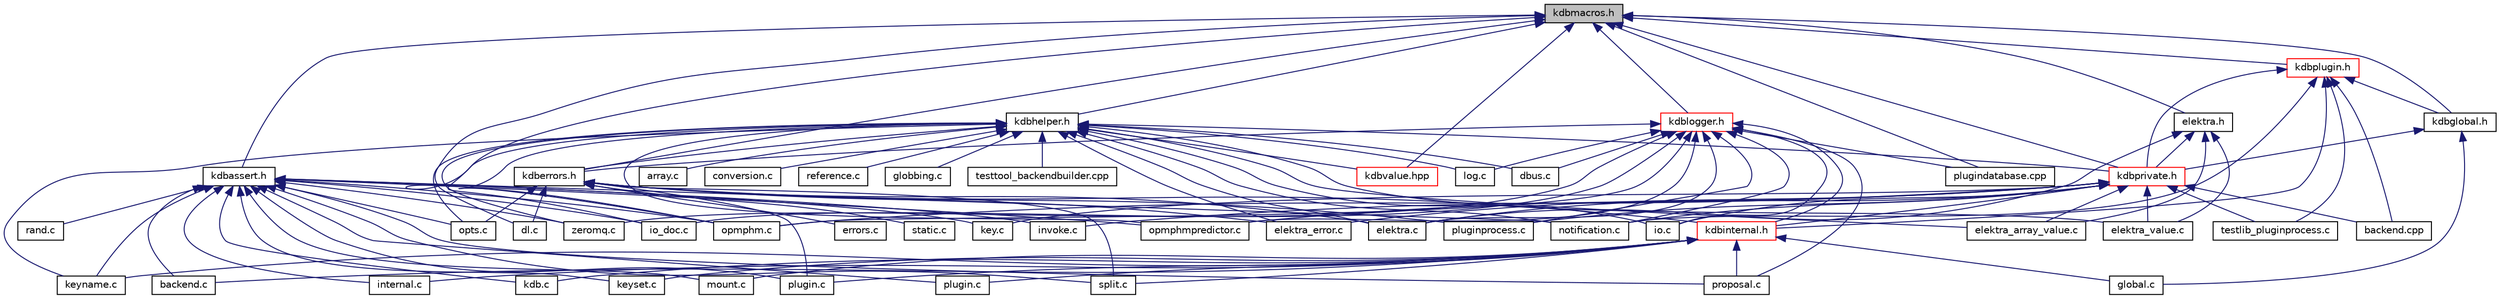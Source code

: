 digraph "kdbmacros.h"
{
 // LATEX_PDF_SIZE
  edge [fontname="Helvetica",fontsize="10",labelfontname="Helvetica",labelfontsize="10"];
  node [fontname="Helvetica",fontsize="10",shape=record];
  Node1 [label="kdbmacros.h",height=0.2,width=0.4,color="black", fillcolor="grey75", style="filled", fontcolor="black",tooltip="Macros by Elektra."];
  Node1 -> Node2 [dir="back",color="midnightblue",fontsize="10",style="solid",fontname="Helvetica"];
  Node2 [label="opmphm.c",height=0.2,width=0.4,color="black", fillcolor="white", style="filled",URL="$opmphm_8c.html",tooltip="The Order Preserving Minimal Perfect Hash Map."];
  Node1 -> Node3 [dir="back",color="midnightblue",fontsize="10",style="solid",fontname="Helvetica"];
  Node3 [label="dl.c",height=0.2,width=0.4,color="black", fillcolor="white", style="filled",URL="$dl_8c.html",tooltip="Loading modules under linux."];
  Node1 -> Node4 [dir="back",color="midnightblue",fontsize="10",style="solid",fontname="Helvetica"];
  Node4 [label="plugindatabase.cpp",height=0.2,width=0.4,color="black", fillcolor="white", style="filled",URL="$plugindatabase_8cpp.html",tooltip="Implementation of PluginDatabase(s)"];
  Node1 -> Node5 [dir="back",color="midnightblue",fontsize="10",style="solid",fontname="Helvetica"];
  Node5 [label="elektra.h",height=0.2,width=0.4,color="black", fillcolor="white", style="filled",URL="$elektra_8h.html",tooltip="Elektra High Level API."];
  Node5 -> Node6 [dir="back",color="midnightblue",fontsize="10",style="solid",fontname="Helvetica"];
  Node6 [label="elektra.c",height=0.2,width=0.4,color="black", fillcolor="white", style="filled",URL="$elektra_8c.html",tooltip="Elektra High Level API."];
  Node5 -> Node7 [dir="back",color="midnightblue",fontsize="10",style="solid",fontname="Helvetica"];
  Node7 [label="elektra_array_value.c",height=0.2,width=0.4,color="black", fillcolor="white", style="filled",URL="$elektra__array__value_8c.html",tooltip="Elektra High Level API."];
  Node5 -> Node8 [dir="back",color="midnightblue",fontsize="10",style="solid",fontname="Helvetica"];
  Node8 [label="elektra_value.c",height=0.2,width=0.4,color="black", fillcolor="white", style="filled",URL="$elektra__value_8c.html",tooltip="Elektra High Level API."];
  Node5 -> Node9 [dir="back",color="midnightblue",fontsize="10",style="solid",fontname="Helvetica"];
  Node9 [label="kdbprivate.h",height=0.2,width=0.4,color="red", fillcolor="white", style="filled",URL="$kdbprivate_8h.html",tooltip="Private declarations."];
  Node9 -> Node10 [dir="back",color="midnightblue",fontsize="10",style="solid",fontname="Helvetica"];
  Node10 [label="key.c",height=0.2,width=0.4,color="black", fillcolor="white", style="filled",URL="$key_8c.html",tooltip="Methods for Key manipulation."];
  Node9 -> Node2 [dir="back",color="midnightblue",fontsize="10",style="solid",fontname="Helvetica"];
  Node9 -> Node15 [dir="back",color="midnightblue",fontsize="10",style="solid",fontname="Helvetica"];
  Node15 [label="opmphmpredictor.c",height=0.2,width=0.4,color="black", fillcolor="white", style="filled",URL="$opmphmpredictor_8c.html",tooltip="The Order Preserving Minimal Perfect Hash Map Predictor."];
  Node9 -> Node6 [dir="back",color="midnightblue",fontsize="10",style="solid",fontname="Helvetica"];
  Node9 -> Node7 [dir="back",color="midnightblue",fontsize="10",style="solid",fontname="Helvetica"];
  Node9 -> Node18 [dir="back",color="midnightblue",fontsize="10",style="solid",fontname="Helvetica"];
  Node18 [label="elektra_error.c",height=0.2,width=0.4,color="black", fillcolor="white", style="filled",URL="$elektra__error_8c.html",tooltip="Elektra error codes."];
  Node9 -> Node8 [dir="back",color="midnightblue",fontsize="10",style="solid",fontname="Helvetica"];
  Node9 -> Node19 [dir="back",color="midnightblue",fontsize="10",style="solid",fontname="Helvetica"];
  Node19 [label="invoke.c",height=0.2,width=0.4,color="black", fillcolor="white", style="filled",URL="$invoke_8c.html",tooltip="Library for invoking exported plugin functions."];
  Node9 -> Node20 [dir="back",color="midnightblue",fontsize="10",style="solid",fontname="Helvetica"];
  Node20 [label="io.c",height=0.2,width=0.4,color="black", fillcolor="white", style="filled",URL="$io_8c.html",tooltip="Implementation of I/O functions as defined in kdbio.h."];
  Node9 -> Node22 [dir="back",color="midnightblue",fontsize="10",style="solid",fontname="Helvetica"];
  Node22 [label="notification.c",height=0.2,width=0.4,color="black", fillcolor="white", style="filled",URL="$notification_8c.html",tooltip="Implementation of notification functions as defined in kdbnotification.h."];
  Node9 -> Node23 [dir="back",color="midnightblue",fontsize="10",style="solid",fontname="Helvetica"];
  Node23 [label="pluginprocess.c",height=0.2,width=0.4,color="black", fillcolor="white", style="filled",URL="$pluginprocess_8c.html",tooltip="Source for the pluginprocess library."];
  Node9 -> Node24 [dir="back",color="midnightblue",fontsize="10",style="solid",fontname="Helvetica"];
  Node24 [label="testlib_pluginprocess.c",height=0.2,width=0.4,color="black", fillcolor="white", style="filled",URL="$testlib__pluginprocess_8c.html",tooltip="Tests for pluginprocess library."];
  Node9 -> Node25 [dir="back",color="midnightblue",fontsize="10",style="solid",fontname="Helvetica"];
  Node25 [label="backend.cpp",height=0.2,width=0.4,color="black", fillcolor="white", style="filled",URL="$src_2backend_8cpp.html",tooltip="Implementation of backend."];
  Node9 -> Node35 [dir="back",color="midnightblue",fontsize="10",style="solid",fontname="Helvetica"];
  Node35 [label="kdbinternal.h",height=0.2,width=0.4,color="red", fillcolor="white", style="filled",URL="$kdbinternal_8h.html",tooltip="Includes most internal header files."];
  Node35 -> Node36 [dir="back",color="midnightblue",fontsize="10",style="solid",fontname="Helvetica"];
  Node36 [label="backend.c",height=0.2,width=0.4,color="black", fillcolor="white", style="filled",URL="$backend_8c.html",tooltip="Everything related to a backend."];
  Node35 -> Node37 [dir="back",color="midnightblue",fontsize="10",style="solid",fontname="Helvetica"];
  Node37 [label="global.c",height=0.2,width=0.4,color="black", fillcolor="white", style="filled",URL="$global_8c.html",tooltip="Helpers for global plugins."];
  Node35 -> Node38 [dir="back",color="midnightblue",fontsize="10",style="solid",fontname="Helvetica"];
  Node38 [label="internal.c",height=0.2,width=0.4,color="black", fillcolor="white", style="filled",URL="$internal_8c.html",tooltip="Internal methods for Elektra."];
  Node35 -> Node39 [dir="back",color="midnightblue",fontsize="10",style="solid",fontname="Helvetica"];
  Node39 [label="kdb.c",height=0.2,width=0.4,color="black", fillcolor="white", style="filled",URL="$kdb_8c.html",tooltip="Low level functions for access the Key Database."];
  Node35 -> Node40 [dir="back",color="midnightblue",fontsize="10",style="solid",fontname="Helvetica"];
  Node40 [label="keyname.c",height=0.2,width=0.4,color="black", fillcolor="white", style="filled",URL="$elektra_2keyname_8c.html",tooltip="Methods for Key name manipulation."];
  Node35 -> Node41 [dir="back",color="midnightblue",fontsize="10",style="solid",fontname="Helvetica"];
  Node41 [label="keyset.c",height=0.2,width=0.4,color="black", fillcolor="white", style="filled",URL="$keyset_8c.html",tooltip="Methods for key sets."];
  Node35 -> Node42 [dir="back",color="midnightblue",fontsize="10",style="solid",fontname="Helvetica"];
  Node42 [label="mount.c",height=0.2,width=0.4,color="black", fillcolor="white", style="filled",URL="$mount_8c.html",tooltip="Internals of mount functionality."];
  Node35 -> Node43 [dir="back",color="midnightblue",fontsize="10",style="solid",fontname="Helvetica"];
  Node43 [label="plugin.c",height=0.2,width=0.4,color="black", fillcolor="white", style="filled",URL="$elektra_2plugin_8c.html",tooltip="Interna of plugin functionality."];
  Node35 -> Node44 [dir="back",color="midnightblue",fontsize="10",style="solid",fontname="Helvetica"];
  Node44 [label="split.c",height=0.2,width=0.4,color="black", fillcolor="white", style="filled",URL="$split_8c.html",tooltip="Interna of splitting functionality."];
  Node35 -> Node46 [dir="back",color="midnightblue",fontsize="10",style="solid",fontname="Helvetica"];
  Node46 [label="plugin.c",height=0.2,width=0.4,color="black", fillcolor="white", style="filled",URL="$plugin_2plugin_8c.html",tooltip="Access plugin handle."];
  Node35 -> Node47 [dir="back",color="midnightblue",fontsize="10",style="solid",fontname="Helvetica"];
  Node47 [label="proposal.c",height=0.2,width=0.4,color="black", fillcolor="white", style="filled",URL="$proposal_2proposal_8c.html",tooltip="Implementation of proposed API enhancements."];
  Node1 -> Node48 [dir="back",color="midnightblue",fontsize="10",style="solid",fontname="Helvetica"];
  Node48 [label="kdbassert.h",height=0.2,width=0.4,color="black", fillcolor="white", style="filled",URL="$kdbassert_8h.html",tooltip="Assertions macros."];
  Node48 -> Node36 [dir="back",color="midnightblue",fontsize="10",style="solid",fontname="Helvetica"];
  Node48 -> Node38 [dir="back",color="midnightblue",fontsize="10",style="solid",fontname="Helvetica"];
  Node48 -> Node39 [dir="back",color="midnightblue",fontsize="10",style="solid",fontname="Helvetica"];
  Node48 -> Node10 [dir="back",color="midnightblue",fontsize="10",style="solid",fontname="Helvetica"];
  Node48 -> Node40 [dir="back",color="midnightblue",fontsize="10",style="solid",fontname="Helvetica"];
  Node48 -> Node41 [dir="back",color="midnightblue",fontsize="10",style="solid",fontname="Helvetica"];
  Node48 -> Node42 [dir="back",color="midnightblue",fontsize="10",style="solid",fontname="Helvetica"];
  Node48 -> Node2 [dir="back",color="midnightblue",fontsize="10",style="solid",fontname="Helvetica"];
  Node48 -> Node15 [dir="back",color="midnightblue",fontsize="10",style="solid",fontname="Helvetica"];
  Node48 -> Node43 [dir="back",color="midnightblue",fontsize="10",style="solid",fontname="Helvetica"];
  Node48 -> Node49 [dir="back",color="midnightblue",fontsize="10",style="solid",fontname="Helvetica"];
  Node49 [label="rand.c",height=0.2,width=0.4,color="black", fillcolor="white", style="filled",URL="$rand_8c.html",tooltip="Rand for Elektra."];
  Node48 -> Node44 [dir="back",color="midnightblue",fontsize="10",style="solid",fontname="Helvetica"];
  Node48 -> Node19 [dir="back",color="midnightblue",fontsize="10",style="solid",fontname="Helvetica"];
  Node48 -> Node50 [dir="back",color="midnightblue",fontsize="10",style="solid",fontname="Helvetica"];
  Node50 [label="zeromq.c",height=0.2,width=0.4,color="black", fillcolor="white", style="filled",URL="$zeromq_8c.html",tooltip="I/O Adapter for D-Bus."];
  Node48 -> Node22 [dir="back",color="midnightblue",fontsize="10",style="solid",fontname="Helvetica"];
  Node48 -> Node51 [dir="back",color="midnightblue",fontsize="10",style="solid",fontname="Helvetica"];
  Node51 [label="opts.c",height=0.2,width=0.4,color="black", fillcolor="white", style="filled",URL="$opts_8c.html",tooltip=" "];
  Node48 -> Node46 [dir="back",color="midnightblue",fontsize="10",style="solid",fontname="Helvetica"];
  Node48 -> Node47 [dir="back",color="midnightblue",fontsize="10",style="solid",fontname="Helvetica"];
  Node48 -> Node52 [dir="back",color="midnightblue",fontsize="10",style="solid",fontname="Helvetica"];
  Node52 [label="io_doc.c",height=0.2,width=0.4,color="black", fillcolor="white", style="filled",URL="$io__doc_8c.html",tooltip="I/O example binding."];
  Node1 -> Node53 [dir="back",color="midnightblue",fontsize="10",style="solid",fontname="Helvetica"];
  Node53 [label="kdberrors.h",height=0.2,width=0.4,color="black", fillcolor="white", style="filled",URL="$kdberrors_8h.html",tooltip="Provides all macros and definitions which are used for emitting error or warnings."];
  Node53 -> Node54 [dir="back",color="midnightblue",fontsize="10",style="solid",fontname="Helvetica"];
  Node54 [label="errors.c",height=0.2,width=0.4,color="black", fillcolor="white", style="filled",URL="$errors_8c.html",tooltip="Used for writing the error/warning information into a key to be used for emitting messages to the use..."];
  Node53 -> Node43 [dir="back",color="midnightblue",fontsize="10",style="solid",fontname="Helvetica"];
  Node53 -> Node44 [dir="back",color="midnightblue",fontsize="10",style="solid",fontname="Helvetica"];
  Node53 -> Node6 [dir="back",color="midnightblue",fontsize="10",style="solid",fontname="Helvetica"];
  Node53 -> Node18 [dir="back",color="midnightblue",fontsize="10",style="solid",fontname="Helvetica"];
  Node53 -> Node3 [dir="back",color="midnightblue",fontsize="10",style="solid",fontname="Helvetica"];
  Node53 -> Node55 [dir="back",color="midnightblue",fontsize="10",style="solid",fontname="Helvetica"];
  Node55 [label="static.c",height=0.2,width=0.4,color="black", fillcolor="white", style="filled",URL="$static_8c.html",tooltip=" "];
  Node53 -> Node51 [dir="back",color="midnightblue",fontsize="10",style="solid",fontname="Helvetica"];
  Node53 -> Node23 [dir="back",color="midnightblue",fontsize="10",style="solid",fontname="Helvetica"];
  Node53 -> Node35 [dir="back",color="midnightblue",fontsize="10",style="solid",fontname="Helvetica"];
  Node1 -> Node56 [dir="back",color="midnightblue",fontsize="10",style="solid",fontname="Helvetica"];
  Node56 [label="kdbglobal.h",height=0.2,width=0.4,color="black", fillcolor="white", style="filled",URL="$kdbglobal_8h.html",tooltip="Defines for global plugins."];
  Node56 -> Node37 [dir="back",color="midnightblue",fontsize="10",style="solid",fontname="Helvetica"];
  Node56 -> Node9 [dir="back",color="midnightblue",fontsize="10",style="solid",fontname="Helvetica"];
  Node1 -> Node57 [dir="back",color="midnightblue",fontsize="10",style="solid",fontname="Helvetica"];
  Node57 [label="kdbhelper.h",height=0.2,width=0.4,color="black", fillcolor="white", style="filled",URL="$kdbhelper_8h.html",tooltip="Helper for memory management."];
  Node57 -> Node58 [dir="back",color="midnightblue",fontsize="10",style="solid",fontname="Helvetica"];
  Node58 [label="array.c",height=0.2,width=0.4,color="black", fillcolor="white", style="filled",URL="$array_8c.html",tooltip="Array methods."];
  Node57 -> Node59 [dir="back",color="midnightblue",fontsize="10",style="solid",fontname="Helvetica"];
  Node59 [label="conversion.c",height=0.2,width=0.4,color="black", fillcolor="white", style="filled",URL="$conversion_8c.html",tooltip="Elektra High Level API."];
  Node57 -> Node60 [dir="back",color="midnightblue",fontsize="10",style="solid",fontname="Helvetica"];
  Node60 [label="reference.c",height=0.2,width=0.4,color="black", fillcolor="white", style="filled",URL="$reference_8c.html",tooltip="Reference methods."];
  Node57 -> Node40 [dir="back",color="midnightblue",fontsize="10",style="solid",fontname="Helvetica"];
  Node57 -> Node61 [dir="back",color="midnightblue",fontsize="10",style="solid",fontname="Helvetica"];
  Node61 [label="log.c",height=0.2,width=0.4,color="black", fillcolor="white", style="filled",URL="$log_8c.html",tooltip="Non-C99 Logger Implementation."];
  Node57 -> Node2 [dir="back",color="midnightblue",fontsize="10",style="solid",fontname="Helvetica"];
  Node57 -> Node15 [dir="back",color="midnightblue",fontsize="10",style="solid",fontname="Helvetica"];
  Node57 -> Node62 [dir="back",color="midnightblue",fontsize="10",style="solid",fontname="Helvetica"];
  Node62 [label="globbing.c",height=0.2,width=0.4,color="black", fillcolor="white", style="filled",URL="$globbing_8c.html",tooltip="Library for performing globbing on keynames."];
  Node57 -> Node6 [dir="back",color="midnightblue",fontsize="10",style="solid",fontname="Helvetica"];
  Node57 -> Node7 [dir="back",color="midnightblue",fontsize="10",style="solid",fontname="Helvetica"];
  Node57 -> Node18 [dir="back",color="midnightblue",fontsize="10",style="solid",fontname="Helvetica"];
  Node57 -> Node8 [dir="back",color="midnightblue",fontsize="10",style="solid",fontname="Helvetica"];
  Node57 -> Node63 [dir="back",color="midnightblue",fontsize="10",style="solid",fontname="Helvetica"];
  Node63 [label="dbus.c",height=0.2,width=0.4,color="black", fillcolor="white", style="filled",URL="$dbus_8c.html",tooltip="I/O Adapter for D-Bus."];
  Node57 -> Node50 [dir="back",color="midnightblue",fontsize="10",style="solid",fontname="Helvetica"];
  Node57 -> Node20 [dir="back",color="midnightblue",fontsize="10",style="solid",fontname="Helvetica"];
  Node57 -> Node22 [dir="back",color="midnightblue",fontsize="10",style="solid",fontname="Helvetica"];
  Node57 -> Node51 [dir="back",color="midnightblue",fontsize="10",style="solid",fontname="Helvetica"];
  Node57 -> Node64 [dir="back",color="midnightblue",fontsize="10",style="solid",fontname="Helvetica"];
  Node64 [label="testtool_backendbuilder.cpp",height=0.2,width=0.4,color="black", fillcolor="white", style="filled",URL="$testtool__backendbuilder_8cpp.html",tooltip="Tests for the Backend builder class."];
  Node57 -> Node53 [dir="back",color="midnightblue",fontsize="10",style="solid",fontname="Helvetica"];
  Node57 -> Node9 [dir="back",color="midnightblue",fontsize="10",style="solid",fontname="Helvetica"];
  Node57 -> Node65 [dir="back",color="midnightblue",fontsize="10",style="solid",fontname="Helvetica"];
  Node65 [label="kdbvalue.hpp",height=0.2,width=0.4,color="red", fillcolor="white", style="filled",URL="$kdbvalue_8hpp.html",tooltip=" "];
  Node57 -> Node52 [dir="back",color="midnightblue",fontsize="10",style="solid",fontname="Helvetica"];
  Node1 -> Node68 [dir="back",color="midnightblue",fontsize="10",style="solid",fontname="Helvetica"];
  Node68 [label="kdbplugin.h",height=0.2,width=0.4,color="red", fillcolor="white", style="filled",URL="$kdbplugin_8h.html",tooltip="Methods for plugin programing."];
  Node68 -> Node22 [dir="back",color="midnightblue",fontsize="10",style="solid",fontname="Helvetica"];
  Node68 -> Node24 [dir="back",color="midnightblue",fontsize="10",style="solid",fontname="Helvetica"];
  Node68 -> Node25 [dir="back",color="midnightblue",fontsize="10",style="solid",fontname="Helvetica"];
  Node68 -> Node56 [dir="back",color="midnightblue",fontsize="10",style="solid",fontname="Helvetica"];
  Node68 -> Node35 [dir="back",color="midnightblue",fontsize="10",style="solid",fontname="Helvetica"];
  Node68 -> Node9 [dir="back",color="midnightblue",fontsize="10",style="solid",fontname="Helvetica"];
  Node1 -> Node75 [dir="back",color="midnightblue",fontsize="10",style="solid",fontname="Helvetica"];
  Node75 [label="kdblogger.h",height=0.2,width=0.4,color="red", fillcolor="white", style="filled",URL="$kdblogger_8h.html",tooltip="Logger Interface."];
  Node75 -> Node61 [dir="back",color="midnightblue",fontsize="10",style="solid",fontname="Helvetica"];
  Node75 -> Node2 [dir="back",color="midnightblue",fontsize="10",style="solid",fontname="Helvetica"];
  Node75 -> Node15 [dir="back",color="midnightblue",fontsize="10",style="solid",fontname="Helvetica"];
  Node75 -> Node6 [dir="back",color="midnightblue",fontsize="10",style="solid",fontname="Helvetica"];
  Node75 -> Node63 [dir="back",color="midnightblue",fontsize="10",style="solid",fontname="Helvetica"];
  Node75 -> Node50 [dir="back",color="midnightblue",fontsize="10",style="solid",fontname="Helvetica"];
  Node75 -> Node20 [dir="back",color="midnightblue",fontsize="10",style="solid",fontname="Helvetica"];
  Node75 -> Node22 [dir="back",color="midnightblue",fontsize="10",style="solid",fontname="Helvetica"];
  Node75 -> Node23 [dir="back",color="midnightblue",fontsize="10",style="solid",fontname="Helvetica"];
  Node75 -> Node47 [dir="back",color="midnightblue",fontsize="10",style="solid",fontname="Helvetica"];
  Node75 -> Node4 [dir="back",color="midnightblue",fontsize="10",style="solid",fontname="Helvetica"];
  Node75 -> Node53 [dir="back",color="midnightblue",fontsize="10",style="solid",fontname="Helvetica"];
  Node75 -> Node35 [dir="back",color="midnightblue",fontsize="10",style="solid",fontname="Helvetica"];
  Node75 -> Node52 [dir="back",color="midnightblue",fontsize="10",style="solid",fontname="Helvetica"];
  Node1 -> Node9 [dir="back",color="midnightblue",fontsize="10",style="solid",fontname="Helvetica"];
  Node1 -> Node65 [dir="back",color="midnightblue",fontsize="10",style="solid",fontname="Helvetica"];
}
